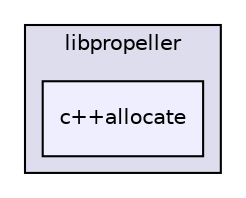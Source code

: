 digraph "c++allocate" {
  compound=true
  node [ fontsize="10", fontname="Helvetica"];
  edge [ labelfontsize="10", labelfontname="Helvetica"];
  subgraph clusterdir_34d10b20358c807fff993149200b6a31 {
    graph [ bgcolor="#ddddee", pencolor="black", label="libpropeller" fontname="Helvetica", fontsize="10", URL="dir_34d10b20358c807fff993149200b6a31.html"]
  dir_635c27d6e8dd9bbd90a442f2d4925d6a [shape=box, label="c++allocate", style="filled", fillcolor="#eeeeff", pencolor="black", URL="dir_635c27d6e8dd9bbd90a442f2d4925d6a.html"];
  }
}
